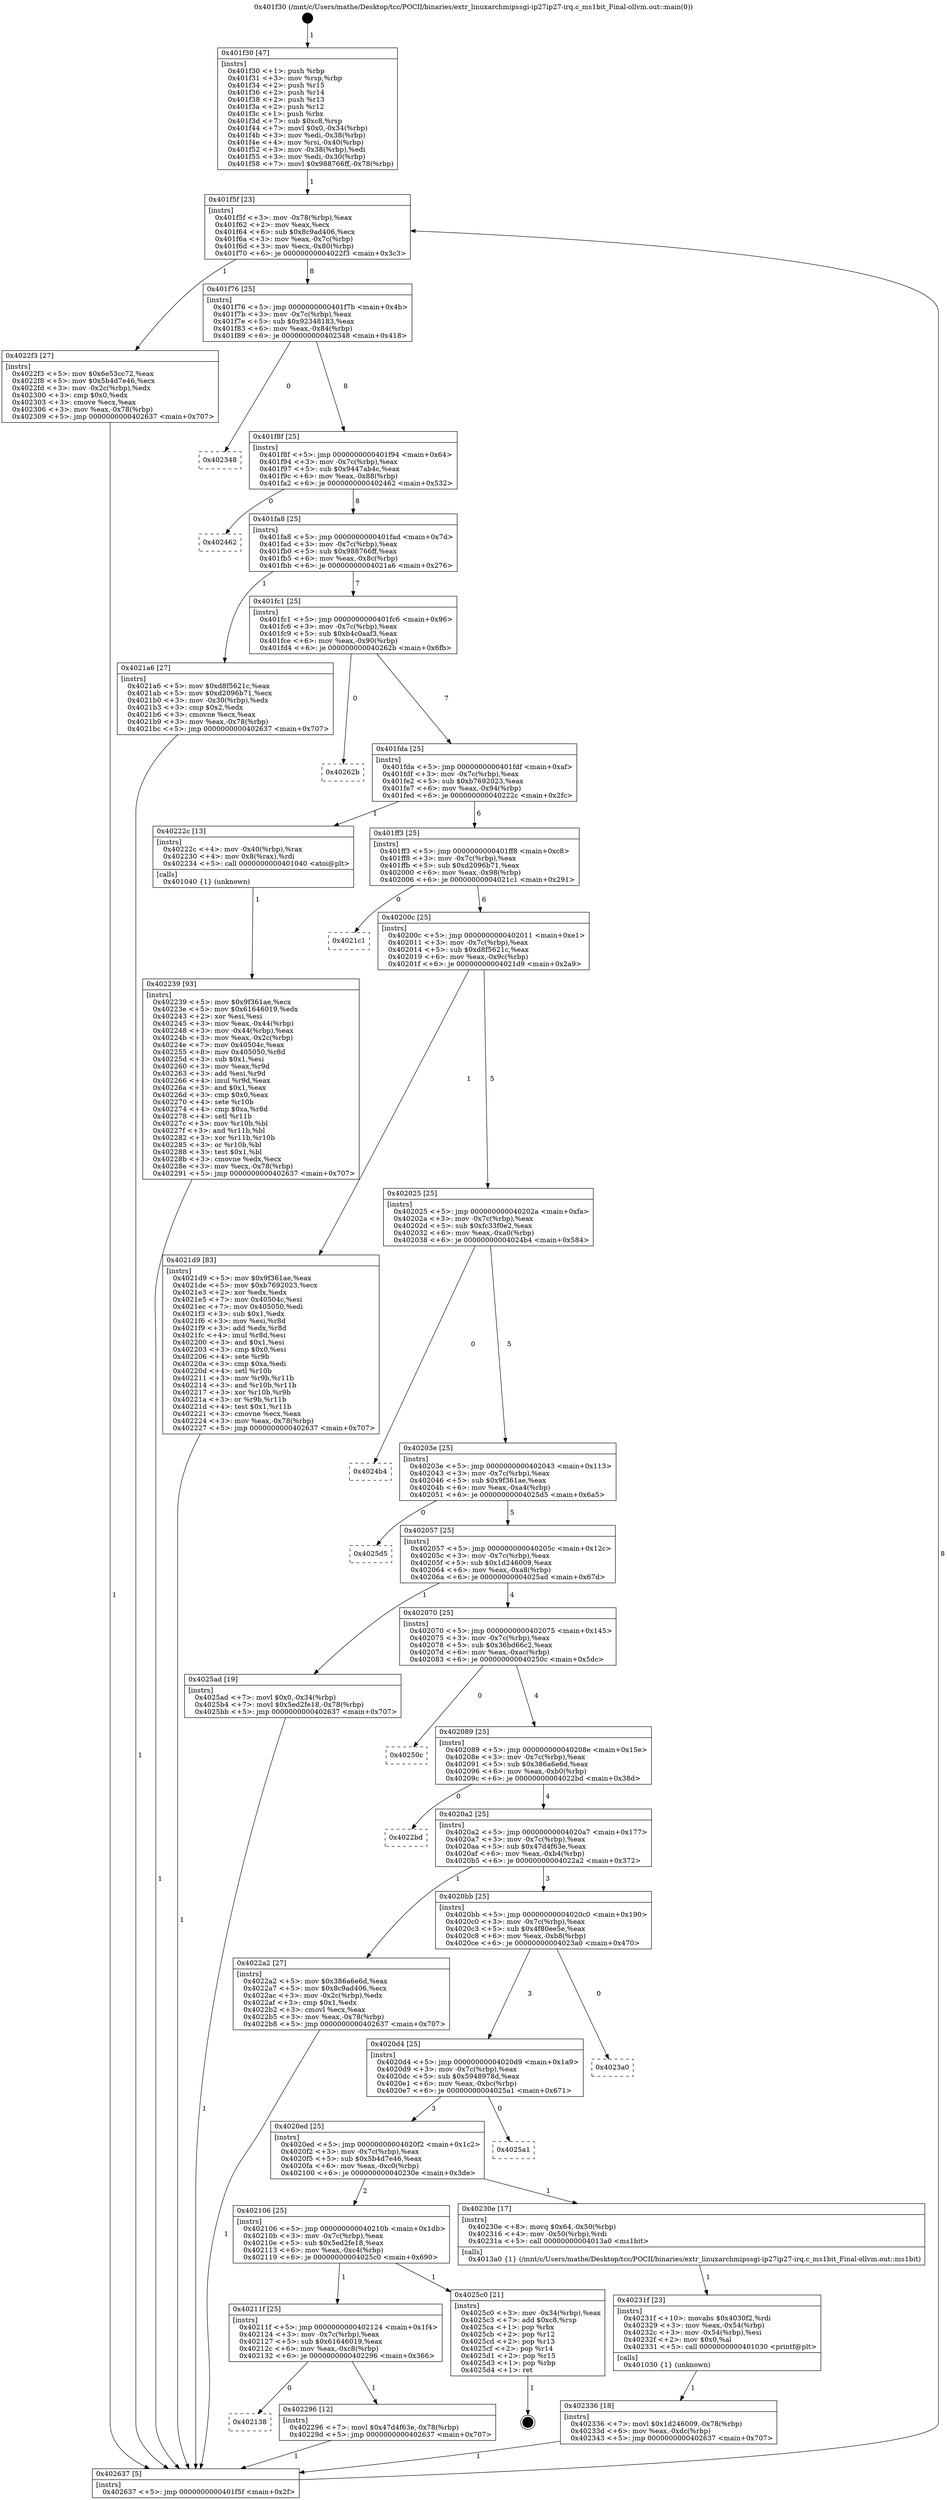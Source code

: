 digraph "0x401f30" {
  label = "0x401f30 (/mnt/c/Users/mathe/Desktop/tcc/POCII/binaries/extr_linuxarchmipssgi-ip27ip27-irq.c_ms1bit_Final-ollvm.out::main(0))"
  labelloc = "t"
  node[shape=record]

  Entry [label="",width=0.3,height=0.3,shape=circle,fillcolor=black,style=filled]
  "0x401f5f" [label="{
     0x401f5f [23]\l
     | [instrs]\l
     &nbsp;&nbsp;0x401f5f \<+3\>: mov -0x78(%rbp),%eax\l
     &nbsp;&nbsp;0x401f62 \<+2\>: mov %eax,%ecx\l
     &nbsp;&nbsp;0x401f64 \<+6\>: sub $0x8c9ad406,%ecx\l
     &nbsp;&nbsp;0x401f6a \<+3\>: mov %eax,-0x7c(%rbp)\l
     &nbsp;&nbsp;0x401f6d \<+3\>: mov %ecx,-0x80(%rbp)\l
     &nbsp;&nbsp;0x401f70 \<+6\>: je 00000000004022f3 \<main+0x3c3\>\l
  }"]
  "0x4022f3" [label="{
     0x4022f3 [27]\l
     | [instrs]\l
     &nbsp;&nbsp;0x4022f3 \<+5\>: mov $0x6e53cc72,%eax\l
     &nbsp;&nbsp;0x4022f8 \<+5\>: mov $0x5b4d7e46,%ecx\l
     &nbsp;&nbsp;0x4022fd \<+3\>: mov -0x2c(%rbp),%edx\l
     &nbsp;&nbsp;0x402300 \<+3\>: cmp $0x0,%edx\l
     &nbsp;&nbsp;0x402303 \<+3\>: cmove %ecx,%eax\l
     &nbsp;&nbsp;0x402306 \<+3\>: mov %eax,-0x78(%rbp)\l
     &nbsp;&nbsp;0x402309 \<+5\>: jmp 0000000000402637 \<main+0x707\>\l
  }"]
  "0x401f76" [label="{
     0x401f76 [25]\l
     | [instrs]\l
     &nbsp;&nbsp;0x401f76 \<+5\>: jmp 0000000000401f7b \<main+0x4b\>\l
     &nbsp;&nbsp;0x401f7b \<+3\>: mov -0x7c(%rbp),%eax\l
     &nbsp;&nbsp;0x401f7e \<+5\>: sub $0x92348183,%eax\l
     &nbsp;&nbsp;0x401f83 \<+6\>: mov %eax,-0x84(%rbp)\l
     &nbsp;&nbsp;0x401f89 \<+6\>: je 0000000000402348 \<main+0x418\>\l
  }"]
  Exit [label="",width=0.3,height=0.3,shape=circle,fillcolor=black,style=filled,peripheries=2]
  "0x402348" [label="{
     0x402348\l
  }", style=dashed]
  "0x401f8f" [label="{
     0x401f8f [25]\l
     | [instrs]\l
     &nbsp;&nbsp;0x401f8f \<+5\>: jmp 0000000000401f94 \<main+0x64\>\l
     &nbsp;&nbsp;0x401f94 \<+3\>: mov -0x7c(%rbp),%eax\l
     &nbsp;&nbsp;0x401f97 \<+5\>: sub $0x9447ab4c,%eax\l
     &nbsp;&nbsp;0x401f9c \<+6\>: mov %eax,-0x88(%rbp)\l
     &nbsp;&nbsp;0x401fa2 \<+6\>: je 0000000000402462 \<main+0x532\>\l
  }"]
  "0x402336" [label="{
     0x402336 [18]\l
     | [instrs]\l
     &nbsp;&nbsp;0x402336 \<+7\>: movl $0x1d246009,-0x78(%rbp)\l
     &nbsp;&nbsp;0x40233d \<+6\>: mov %eax,-0xdc(%rbp)\l
     &nbsp;&nbsp;0x402343 \<+5\>: jmp 0000000000402637 \<main+0x707\>\l
  }"]
  "0x402462" [label="{
     0x402462\l
  }", style=dashed]
  "0x401fa8" [label="{
     0x401fa8 [25]\l
     | [instrs]\l
     &nbsp;&nbsp;0x401fa8 \<+5\>: jmp 0000000000401fad \<main+0x7d\>\l
     &nbsp;&nbsp;0x401fad \<+3\>: mov -0x7c(%rbp),%eax\l
     &nbsp;&nbsp;0x401fb0 \<+5\>: sub $0x988766ff,%eax\l
     &nbsp;&nbsp;0x401fb5 \<+6\>: mov %eax,-0x8c(%rbp)\l
     &nbsp;&nbsp;0x401fbb \<+6\>: je 00000000004021a6 \<main+0x276\>\l
  }"]
  "0x40231f" [label="{
     0x40231f [23]\l
     | [instrs]\l
     &nbsp;&nbsp;0x40231f \<+10\>: movabs $0x4030f2,%rdi\l
     &nbsp;&nbsp;0x402329 \<+3\>: mov %eax,-0x54(%rbp)\l
     &nbsp;&nbsp;0x40232c \<+3\>: mov -0x54(%rbp),%esi\l
     &nbsp;&nbsp;0x40232f \<+2\>: mov $0x0,%al\l
     &nbsp;&nbsp;0x402331 \<+5\>: call 0000000000401030 \<printf@plt\>\l
     | [calls]\l
     &nbsp;&nbsp;0x401030 \{1\} (unknown)\l
  }"]
  "0x4021a6" [label="{
     0x4021a6 [27]\l
     | [instrs]\l
     &nbsp;&nbsp;0x4021a6 \<+5\>: mov $0xd8f5621c,%eax\l
     &nbsp;&nbsp;0x4021ab \<+5\>: mov $0xd2096b71,%ecx\l
     &nbsp;&nbsp;0x4021b0 \<+3\>: mov -0x30(%rbp),%edx\l
     &nbsp;&nbsp;0x4021b3 \<+3\>: cmp $0x2,%edx\l
     &nbsp;&nbsp;0x4021b6 \<+3\>: cmovne %ecx,%eax\l
     &nbsp;&nbsp;0x4021b9 \<+3\>: mov %eax,-0x78(%rbp)\l
     &nbsp;&nbsp;0x4021bc \<+5\>: jmp 0000000000402637 \<main+0x707\>\l
  }"]
  "0x401fc1" [label="{
     0x401fc1 [25]\l
     | [instrs]\l
     &nbsp;&nbsp;0x401fc1 \<+5\>: jmp 0000000000401fc6 \<main+0x96\>\l
     &nbsp;&nbsp;0x401fc6 \<+3\>: mov -0x7c(%rbp),%eax\l
     &nbsp;&nbsp;0x401fc9 \<+5\>: sub $0xb4c0aaf3,%eax\l
     &nbsp;&nbsp;0x401fce \<+6\>: mov %eax,-0x90(%rbp)\l
     &nbsp;&nbsp;0x401fd4 \<+6\>: je 000000000040262b \<main+0x6fb\>\l
  }"]
  "0x402637" [label="{
     0x402637 [5]\l
     | [instrs]\l
     &nbsp;&nbsp;0x402637 \<+5\>: jmp 0000000000401f5f \<main+0x2f\>\l
  }"]
  "0x401f30" [label="{
     0x401f30 [47]\l
     | [instrs]\l
     &nbsp;&nbsp;0x401f30 \<+1\>: push %rbp\l
     &nbsp;&nbsp;0x401f31 \<+3\>: mov %rsp,%rbp\l
     &nbsp;&nbsp;0x401f34 \<+2\>: push %r15\l
     &nbsp;&nbsp;0x401f36 \<+2\>: push %r14\l
     &nbsp;&nbsp;0x401f38 \<+2\>: push %r13\l
     &nbsp;&nbsp;0x401f3a \<+2\>: push %r12\l
     &nbsp;&nbsp;0x401f3c \<+1\>: push %rbx\l
     &nbsp;&nbsp;0x401f3d \<+7\>: sub $0xc8,%rsp\l
     &nbsp;&nbsp;0x401f44 \<+7\>: movl $0x0,-0x34(%rbp)\l
     &nbsp;&nbsp;0x401f4b \<+3\>: mov %edi,-0x38(%rbp)\l
     &nbsp;&nbsp;0x401f4e \<+4\>: mov %rsi,-0x40(%rbp)\l
     &nbsp;&nbsp;0x401f52 \<+3\>: mov -0x38(%rbp),%edi\l
     &nbsp;&nbsp;0x401f55 \<+3\>: mov %edi,-0x30(%rbp)\l
     &nbsp;&nbsp;0x401f58 \<+7\>: movl $0x988766ff,-0x78(%rbp)\l
  }"]
  "0x402138" [label="{
     0x402138\l
  }", style=dashed]
  "0x40262b" [label="{
     0x40262b\l
  }", style=dashed]
  "0x401fda" [label="{
     0x401fda [25]\l
     | [instrs]\l
     &nbsp;&nbsp;0x401fda \<+5\>: jmp 0000000000401fdf \<main+0xaf\>\l
     &nbsp;&nbsp;0x401fdf \<+3\>: mov -0x7c(%rbp),%eax\l
     &nbsp;&nbsp;0x401fe2 \<+5\>: sub $0xb7692023,%eax\l
     &nbsp;&nbsp;0x401fe7 \<+6\>: mov %eax,-0x94(%rbp)\l
     &nbsp;&nbsp;0x401fed \<+6\>: je 000000000040222c \<main+0x2fc\>\l
  }"]
  "0x402296" [label="{
     0x402296 [12]\l
     | [instrs]\l
     &nbsp;&nbsp;0x402296 \<+7\>: movl $0x47d4f63e,-0x78(%rbp)\l
     &nbsp;&nbsp;0x40229d \<+5\>: jmp 0000000000402637 \<main+0x707\>\l
  }"]
  "0x40222c" [label="{
     0x40222c [13]\l
     | [instrs]\l
     &nbsp;&nbsp;0x40222c \<+4\>: mov -0x40(%rbp),%rax\l
     &nbsp;&nbsp;0x402230 \<+4\>: mov 0x8(%rax),%rdi\l
     &nbsp;&nbsp;0x402234 \<+5\>: call 0000000000401040 \<atoi@plt\>\l
     | [calls]\l
     &nbsp;&nbsp;0x401040 \{1\} (unknown)\l
  }"]
  "0x401ff3" [label="{
     0x401ff3 [25]\l
     | [instrs]\l
     &nbsp;&nbsp;0x401ff3 \<+5\>: jmp 0000000000401ff8 \<main+0xc8\>\l
     &nbsp;&nbsp;0x401ff8 \<+3\>: mov -0x7c(%rbp),%eax\l
     &nbsp;&nbsp;0x401ffb \<+5\>: sub $0xd2096b71,%eax\l
     &nbsp;&nbsp;0x402000 \<+6\>: mov %eax,-0x98(%rbp)\l
     &nbsp;&nbsp;0x402006 \<+6\>: je 00000000004021c1 \<main+0x291\>\l
  }"]
  "0x40211f" [label="{
     0x40211f [25]\l
     | [instrs]\l
     &nbsp;&nbsp;0x40211f \<+5\>: jmp 0000000000402124 \<main+0x1f4\>\l
     &nbsp;&nbsp;0x402124 \<+3\>: mov -0x7c(%rbp),%eax\l
     &nbsp;&nbsp;0x402127 \<+5\>: sub $0x61646019,%eax\l
     &nbsp;&nbsp;0x40212c \<+6\>: mov %eax,-0xc8(%rbp)\l
     &nbsp;&nbsp;0x402132 \<+6\>: je 0000000000402296 \<main+0x366\>\l
  }"]
  "0x4021c1" [label="{
     0x4021c1\l
  }", style=dashed]
  "0x40200c" [label="{
     0x40200c [25]\l
     | [instrs]\l
     &nbsp;&nbsp;0x40200c \<+5\>: jmp 0000000000402011 \<main+0xe1\>\l
     &nbsp;&nbsp;0x402011 \<+3\>: mov -0x7c(%rbp),%eax\l
     &nbsp;&nbsp;0x402014 \<+5\>: sub $0xd8f5621c,%eax\l
     &nbsp;&nbsp;0x402019 \<+6\>: mov %eax,-0x9c(%rbp)\l
     &nbsp;&nbsp;0x40201f \<+6\>: je 00000000004021d9 \<main+0x2a9\>\l
  }"]
  "0x4025c0" [label="{
     0x4025c0 [21]\l
     | [instrs]\l
     &nbsp;&nbsp;0x4025c0 \<+3\>: mov -0x34(%rbp),%eax\l
     &nbsp;&nbsp;0x4025c3 \<+7\>: add $0xc8,%rsp\l
     &nbsp;&nbsp;0x4025ca \<+1\>: pop %rbx\l
     &nbsp;&nbsp;0x4025cb \<+2\>: pop %r12\l
     &nbsp;&nbsp;0x4025cd \<+2\>: pop %r13\l
     &nbsp;&nbsp;0x4025cf \<+2\>: pop %r14\l
     &nbsp;&nbsp;0x4025d1 \<+2\>: pop %r15\l
     &nbsp;&nbsp;0x4025d3 \<+1\>: pop %rbp\l
     &nbsp;&nbsp;0x4025d4 \<+1\>: ret\l
  }"]
  "0x4021d9" [label="{
     0x4021d9 [83]\l
     | [instrs]\l
     &nbsp;&nbsp;0x4021d9 \<+5\>: mov $0x9f361ae,%eax\l
     &nbsp;&nbsp;0x4021de \<+5\>: mov $0xb7692023,%ecx\l
     &nbsp;&nbsp;0x4021e3 \<+2\>: xor %edx,%edx\l
     &nbsp;&nbsp;0x4021e5 \<+7\>: mov 0x40504c,%esi\l
     &nbsp;&nbsp;0x4021ec \<+7\>: mov 0x405050,%edi\l
     &nbsp;&nbsp;0x4021f3 \<+3\>: sub $0x1,%edx\l
     &nbsp;&nbsp;0x4021f6 \<+3\>: mov %esi,%r8d\l
     &nbsp;&nbsp;0x4021f9 \<+3\>: add %edx,%r8d\l
     &nbsp;&nbsp;0x4021fc \<+4\>: imul %r8d,%esi\l
     &nbsp;&nbsp;0x402200 \<+3\>: and $0x1,%esi\l
     &nbsp;&nbsp;0x402203 \<+3\>: cmp $0x0,%esi\l
     &nbsp;&nbsp;0x402206 \<+4\>: sete %r9b\l
     &nbsp;&nbsp;0x40220a \<+3\>: cmp $0xa,%edi\l
     &nbsp;&nbsp;0x40220d \<+4\>: setl %r10b\l
     &nbsp;&nbsp;0x402211 \<+3\>: mov %r9b,%r11b\l
     &nbsp;&nbsp;0x402214 \<+3\>: and %r10b,%r11b\l
     &nbsp;&nbsp;0x402217 \<+3\>: xor %r10b,%r9b\l
     &nbsp;&nbsp;0x40221a \<+3\>: or %r9b,%r11b\l
     &nbsp;&nbsp;0x40221d \<+4\>: test $0x1,%r11b\l
     &nbsp;&nbsp;0x402221 \<+3\>: cmovne %ecx,%eax\l
     &nbsp;&nbsp;0x402224 \<+3\>: mov %eax,-0x78(%rbp)\l
     &nbsp;&nbsp;0x402227 \<+5\>: jmp 0000000000402637 \<main+0x707\>\l
  }"]
  "0x402025" [label="{
     0x402025 [25]\l
     | [instrs]\l
     &nbsp;&nbsp;0x402025 \<+5\>: jmp 000000000040202a \<main+0xfa\>\l
     &nbsp;&nbsp;0x40202a \<+3\>: mov -0x7c(%rbp),%eax\l
     &nbsp;&nbsp;0x40202d \<+5\>: sub $0xfc33f0e2,%eax\l
     &nbsp;&nbsp;0x402032 \<+6\>: mov %eax,-0xa0(%rbp)\l
     &nbsp;&nbsp;0x402038 \<+6\>: je 00000000004024b4 \<main+0x584\>\l
  }"]
  "0x402239" [label="{
     0x402239 [93]\l
     | [instrs]\l
     &nbsp;&nbsp;0x402239 \<+5\>: mov $0x9f361ae,%ecx\l
     &nbsp;&nbsp;0x40223e \<+5\>: mov $0x61646019,%edx\l
     &nbsp;&nbsp;0x402243 \<+2\>: xor %esi,%esi\l
     &nbsp;&nbsp;0x402245 \<+3\>: mov %eax,-0x44(%rbp)\l
     &nbsp;&nbsp;0x402248 \<+3\>: mov -0x44(%rbp),%eax\l
     &nbsp;&nbsp;0x40224b \<+3\>: mov %eax,-0x2c(%rbp)\l
     &nbsp;&nbsp;0x40224e \<+7\>: mov 0x40504c,%eax\l
     &nbsp;&nbsp;0x402255 \<+8\>: mov 0x405050,%r8d\l
     &nbsp;&nbsp;0x40225d \<+3\>: sub $0x1,%esi\l
     &nbsp;&nbsp;0x402260 \<+3\>: mov %eax,%r9d\l
     &nbsp;&nbsp;0x402263 \<+3\>: add %esi,%r9d\l
     &nbsp;&nbsp;0x402266 \<+4\>: imul %r9d,%eax\l
     &nbsp;&nbsp;0x40226a \<+3\>: and $0x1,%eax\l
     &nbsp;&nbsp;0x40226d \<+3\>: cmp $0x0,%eax\l
     &nbsp;&nbsp;0x402270 \<+4\>: sete %r10b\l
     &nbsp;&nbsp;0x402274 \<+4\>: cmp $0xa,%r8d\l
     &nbsp;&nbsp;0x402278 \<+4\>: setl %r11b\l
     &nbsp;&nbsp;0x40227c \<+3\>: mov %r10b,%bl\l
     &nbsp;&nbsp;0x40227f \<+3\>: and %r11b,%bl\l
     &nbsp;&nbsp;0x402282 \<+3\>: xor %r11b,%r10b\l
     &nbsp;&nbsp;0x402285 \<+3\>: or %r10b,%bl\l
     &nbsp;&nbsp;0x402288 \<+3\>: test $0x1,%bl\l
     &nbsp;&nbsp;0x40228b \<+3\>: cmovne %edx,%ecx\l
     &nbsp;&nbsp;0x40228e \<+3\>: mov %ecx,-0x78(%rbp)\l
     &nbsp;&nbsp;0x402291 \<+5\>: jmp 0000000000402637 \<main+0x707\>\l
  }"]
  "0x402106" [label="{
     0x402106 [25]\l
     | [instrs]\l
     &nbsp;&nbsp;0x402106 \<+5\>: jmp 000000000040210b \<main+0x1db\>\l
     &nbsp;&nbsp;0x40210b \<+3\>: mov -0x7c(%rbp),%eax\l
     &nbsp;&nbsp;0x40210e \<+5\>: sub $0x5ed2fe18,%eax\l
     &nbsp;&nbsp;0x402113 \<+6\>: mov %eax,-0xc4(%rbp)\l
     &nbsp;&nbsp;0x402119 \<+6\>: je 00000000004025c0 \<main+0x690\>\l
  }"]
  "0x4024b4" [label="{
     0x4024b4\l
  }", style=dashed]
  "0x40203e" [label="{
     0x40203e [25]\l
     | [instrs]\l
     &nbsp;&nbsp;0x40203e \<+5\>: jmp 0000000000402043 \<main+0x113\>\l
     &nbsp;&nbsp;0x402043 \<+3\>: mov -0x7c(%rbp),%eax\l
     &nbsp;&nbsp;0x402046 \<+5\>: sub $0x9f361ae,%eax\l
     &nbsp;&nbsp;0x40204b \<+6\>: mov %eax,-0xa4(%rbp)\l
     &nbsp;&nbsp;0x402051 \<+6\>: je 00000000004025d5 \<main+0x6a5\>\l
  }"]
  "0x40230e" [label="{
     0x40230e [17]\l
     | [instrs]\l
     &nbsp;&nbsp;0x40230e \<+8\>: movq $0x64,-0x50(%rbp)\l
     &nbsp;&nbsp;0x402316 \<+4\>: mov -0x50(%rbp),%rdi\l
     &nbsp;&nbsp;0x40231a \<+5\>: call 00000000004013a0 \<ms1bit\>\l
     | [calls]\l
     &nbsp;&nbsp;0x4013a0 \{1\} (/mnt/c/Users/mathe/Desktop/tcc/POCII/binaries/extr_linuxarchmipssgi-ip27ip27-irq.c_ms1bit_Final-ollvm.out::ms1bit)\l
  }"]
  "0x4025d5" [label="{
     0x4025d5\l
  }", style=dashed]
  "0x402057" [label="{
     0x402057 [25]\l
     | [instrs]\l
     &nbsp;&nbsp;0x402057 \<+5\>: jmp 000000000040205c \<main+0x12c\>\l
     &nbsp;&nbsp;0x40205c \<+3\>: mov -0x7c(%rbp),%eax\l
     &nbsp;&nbsp;0x40205f \<+5\>: sub $0x1d246009,%eax\l
     &nbsp;&nbsp;0x402064 \<+6\>: mov %eax,-0xa8(%rbp)\l
     &nbsp;&nbsp;0x40206a \<+6\>: je 00000000004025ad \<main+0x67d\>\l
  }"]
  "0x4020ed" [label="{
     0x4020ed [25]\l
     | [instrs]\l
     &nbsp;&nbsp;0x4020ed \<+5\>: jmp 00000000004020f2 \<main+0x1c2\>\l
     &nbsp;&nbsp;0x4020f2 \<+3\>: mov -0x7c(%rbp),%eax\l
     &nbsp;&nbsp;0x4020f5 \<+5\>: sub $0x5b4d7e46,%eax\l
     &nbsp;&nbsp;0x4020fa \<+6\>: mov %eax,-0xc0(%rbp)\l
     &nbsp;&nbsp;0x402100 \<+6\>: je 000000000040230e \<main+0x3de\>\l
  }"]
  "0x4025ad" [label="{
     0x4025ad [19]\l
     | [instrs]\l
     &nbsp;&nbsp;0x4025ad \<+7\>: movl $0x0,-0x34(%rbp)\l
     &nbsp;&nbsp;0x4025b4 \<+7\>: movl $0x5ed2fe18,-0x78(%rbp)\l
     &nbsp;&nbsp;0x4025bb \<+5\>: jmp 0000000000402637 \<main+0x707\>\l
  }"]
  "0x402070" [label="{
     0x402070 [25]\l
     | [instrs]\l
     &nbsp;&nbsp;0x402070 \<+5\>: jmp 0000000000402075 \<main+0x145\>\l
     &nbsp;&nbsp;0x402075 \<+3\>: mov -0x7c(%rbp),%eax\l
     &nbsp;&nbsp;0x402078 \<+5\>: sub $0x36bd66c2,%eax\l
     &nbsp;&nbsp;0x40207d \<+6\>: mov %eax,-0xac(%rbp)\l
     &nbsp;&nbsp;0x402083 \<+6\>: je 000000000040250c \<main+0x5dc\>\l
  }"]
  "0x4025a1" [label="{
     0x4025a1\l
  }", style=dashed]
  "0x40250c" [label="{
     0x40250c\l
  }", style=dashed]
  "0x402089" [label="{
     0x402089 [25]\l
     | [instrs]\l
     &nbsp;&nbsp;0x402089 \<+5\>: jmp 000000000040208e \<main+0x15e\>\l
     &nbsp;&nbsp;0x40208e \<+3\>: mov -0x7c(%rbp),%eax\l
     &nbsp;&nbsp;0x402091 \<+5\>: sub $0x386a6e6d,%eax\l
     &nbsp;&nbsp;0x402096 \<+6\>: mov %eax,-0xb0(%rbp)\l
     &nbsp;&nbsp;0x40209c \<+6\>: je 00000000004022bd \<main+0x38d\>\l
  }"]
  "0x4020d4" [label="{
     0x4020d4 [25]\l
     | [instrs]\l
     &nbsp;&nbsp;0x4020d4 \<+5\>: jmp 00000000004020d9 \<main+0x1a9\>\l
     &nbsp;&nbsp;0x4020d9 \<+3\>: mov -0x7c(%rbp),%eax\l
     &nbsp;&nbsp;0x4020dc \<+5\>: sub $0x5948978d,%eax\l
     &nbsp;&nbsp;0x4020e1 \<+6\>: mov %eax,-0xbc(%rbp)\l
     &nbsp;&nbsp;0x4020e7 \<+6\>: je 00000000004025a1 \<main+0x671\>\l
  }"]
  "0x4022bd" [label="{
     0x4022bd\l
  }", style=dashed]
  "0x4020a2" [label="{
     0x4020a2 [25]\l
     | [instrs]\l
     &nbsp;&nbsp;0x4020a2 \<+5\>: jmp 00000000004020a7 \<main+0x177\>\l
     &nbsp;&nbsp;0x4020a7 \<+3\>: mov -0x7c(%rbp),%eax\l
     &nbsp;&nbsp;0x4020aa \<+5\>: sub $0x47d4f63e,%eax\l
     &nbsp;&nbsp;0x4020af \<+6\>: mov %eax,-0xb4(%rbp)\l
     &nbsp;&nbsp;0x4020b5 \<+6\>: je 00000000004022a2 \<main+0x372\>\l
  }"]
  "0x4023a0" [label="{
     0x4023a0\l
  }", style=dashed]
  "0x4022a2" [label="{
     0x4022a2 [27]\l
     | [instrs]\l
     &nbsp;&nbsp;0x4022a2 \<+5\>: mov $0x386a6e6d,%eax\l
     &nbsp;&nbsp;0x4022a7 \<+5\>: mov $0x8c9ad406,%ecx\l
     &nbsp;&nbsp;0x4022ac \<+3\>: mov -0x2c(%rbp),%edx\l
     &nbsp;&nbsp;0x4022af \<+3\>: cmp $0x1,%edx\l
     &nbsp;&nbsp;0x4022b2 \<+3\>: cmovl %ecx,%eax\l
     &nbsp;&nbsp;0x4022b5 \<+3\>: mov %eax,-0x78(%rbp)\l
     &nbsp;&nbsp;0x4022b8 \<+5\>: jmp 0000000000402637 \<main+0x707\>\l
  }"]
  "0x4020bb" [label="{
     0x4020bb [25]\l
     | [instrs]\l
     &nbsp;&nbsp;0x4020bb \<+5\>: jmp 00000000004020c0 \<main+0x190\>\l
     &nbsp;&nbsp;0x4020c0 \<+3\>: mov -0x7c(%rbp),%eax\l
     &nbsp;&nbsp;0x4020c3 \<+5\>: sub $0x4f80ee5e,%eax\l
     &nbsp;&nbsp;0x4020c8 \<+6\>: mov %eax,-0xb8(%rbp)\l
     &nbsp;&nbsp;0x4020ce \<+6\>: je 00000000004023a0 \<main+0x470\>\l
  }"]
  Entry -> "0x401f30" [label=" 1"]
  "0x401f5f" -> "0x4022f3" [label=" 1"]
  "0x401f5f" -> "0x401f76" [label=" 8"]
  "0x4025c0" -> Exit [label=" 1"]
  "0x401f76" -> "0x402348" [label=" 0"]
  "0x401f76" -> "0x401f8f" [label=" 8"]
  "0x4025ad" -> "0x402637" [label=" 1"]
  "0x401f8f" -> "0x402462" [label=" 0"]
  "0x401f8f" -> "0x401fa8" [label=" 8"]
  "0x402336" -> "0x402637" [label=" 1"]
  "0x401fa8" -> "0x4021a6" [label=" 1"]
  "0x401fa8" -> "0x401fc1" [label=" 7"]
  "0x4021a6" -> "0x402637" [label=" 1"]
  "0x401f30" -> "0x401f5f" [label=" 1"]
  "0x402637" -> "0x401f5f" [label=" 8"]
  "0x40231f" -> "0x402336" [label=" 1"]
  "0x401fc1" -> "0x40262b" [label=" 0"]
  "0x401fc1" -> "0x401fda" [label=" 7"]
  "0x40230e" -> "0x40231f" [label=" 1"]
  "0x401fda" -> "0x40222c" [label=" 1"]
  "0x401fda" -> "0x401ff3" [label=" 6"]
  "0x4022f3" -> "0x402637" [label=" 1"]
  "0x401ff3" -> "0x4021c1" [label=" 0"]
  "0x401ff3" -> "0x40200c" [label=" 6"]
  "0x402296" -> "0x402637" [label=" 1"]
  "0x40200c" -> "0x4021d9" [label=" 1"]
  "0x40200c" -> "0x402025" [label=" 5"]
  "0x4021d9" -> "0x402637" [label=" 1"]
  "0x40222c" -> "0x402239" [label=" 1"]
  "0x402239" -> "0x402637" [label=" 1"]
  "0x40211f" -> "0x402138" [label=" 0"]
  "0x402025" -> "0x4024b4" [label=" 0"]
  "0x402025" -> "0x40203e" [label=" 5"]
  "0x4022a2" -> "0x402637" [label=" 1"]
  "0x40203e" -> "0x4025d5" [label=" 0"]
  "0x40203e" -> "0x402057" [label=" 5"]
  "0x402106" -> "0x40211f" [label=" 1"]
  "0x402057" -> "0x4025ad" [label=" 1"]
  "0x402057" -> "0x402070" [label=" 4"]
  "0x40211f" -> "0x402296" [label=" 1"]
  "0x402070" -> "0x40250c" [label=" 0"]
  "0x402070" -> "0x402089" [label=" 4"]
  "0x4020ed" -> "0x402106" [label=" 2"]
  "0x402089" -> "0x4022bd" [label=" 0"]
  "0x402089" -> "0x4020a2" [label=" 4"]
  "0x402106" -> "0x4025c0" [label=" 1"]
  "0x4020a2" -> "0x4022a2" [label=" 1"]
  "0x4020a2" -> "0x4020bb" [label=" 3"]
  "0x4020d4" -> "0x4020ed" [label=" 3"]
  "0x4020bb" -> "0x4023a0" [label=" 0"]
  "0x4020bb" -> "0x4020d4" [label=" 3"]
  "0x4020ed" -> "0x40230e" [label=" 1"]
  "0x4020d4" -> "0x4025a1" [label=" 0"]
}

